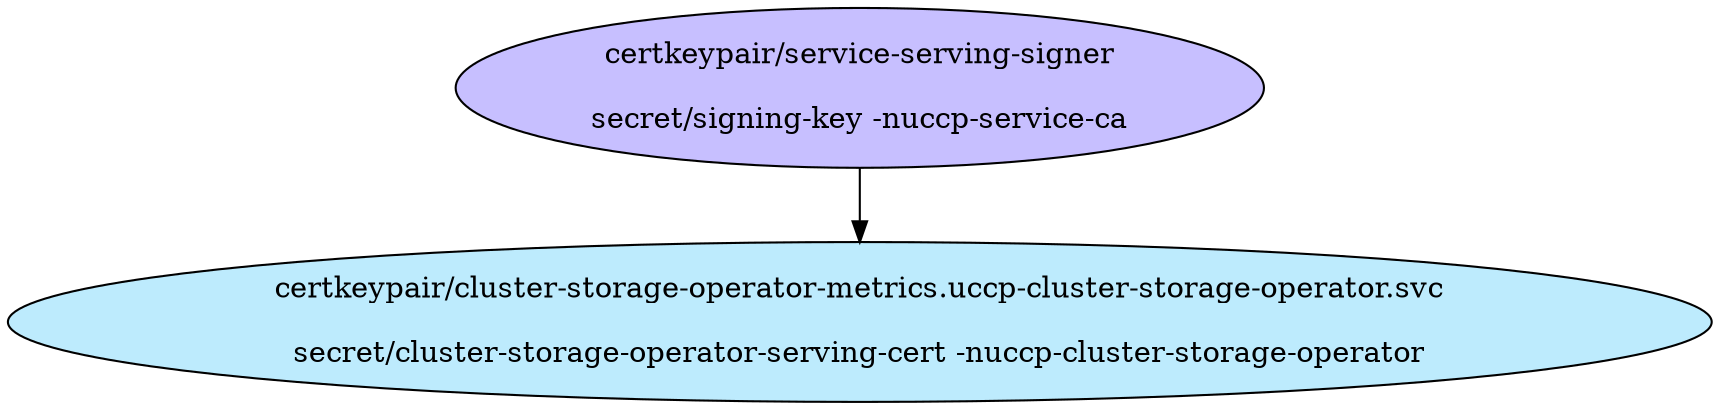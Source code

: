 digraph "Local Certificate" {
  // Node definitions.
  1 [
    label="certkeypair/service-serving-signer\n\nsecret/signing-key -nuccp-service-ca\n"
    style=filled
    fillcolor="#c7bfff"
  ];
  29 [
    label="certkeypair/cluster-storage-operator-metrics.uccp-cluster-storage-operator.svc\n\nsecret/cluster-storage-operator-serving-cert -nuccp-cluster-storage-operator\n"
    style=filled
    fillcolor="#bdebfd"
  ];

  // Edge definitions.
  1 -> 29;
}